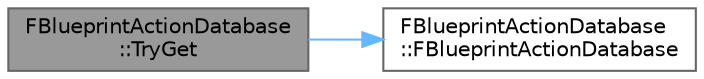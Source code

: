 digraph "FBlueprintActionDatabase::TryGet"
{
 // INTERACTIVE_SVG=YES
 // LATEX_PDF_SIZE
  bgcolor="transparent";
  edge [fontname=Helvetica,fontsize=10,labelfontname=Helvetica,labelfontsize=10];
  node [fontname=Helvetica,fontsize=10,shape=box,height=0.2,width=0.4];
  rankdir="LR";
  Node1 [id="Node000001",label="FBlueprintActionDatabase\l::TryGet",height=0.2,width=0.4,color="gray40", fillcolor="grey60", style="filled", fontcolor="black",tooltip="Getter to access the datbase singleton, will return null if the database has not been initialized."];
  Node1 -> Node2 [id="edge1_Node000001_Node000002",color="steelblue1",style="solid",tooltip=" "];
  Node2 [id="Node000002",label="FBlueprintActionDatabase\l::FBlueprintActionDatabase",height=0.2,width=0.4,color="grey40", fillcolor="white", style="filled",URL="$d1/d57/classFBlueprintActionDatabase.html#aab4b0362cf3ae64b710df44e2d1c3ebc",tooltip="Private constructor for singleton purposes."];
}
